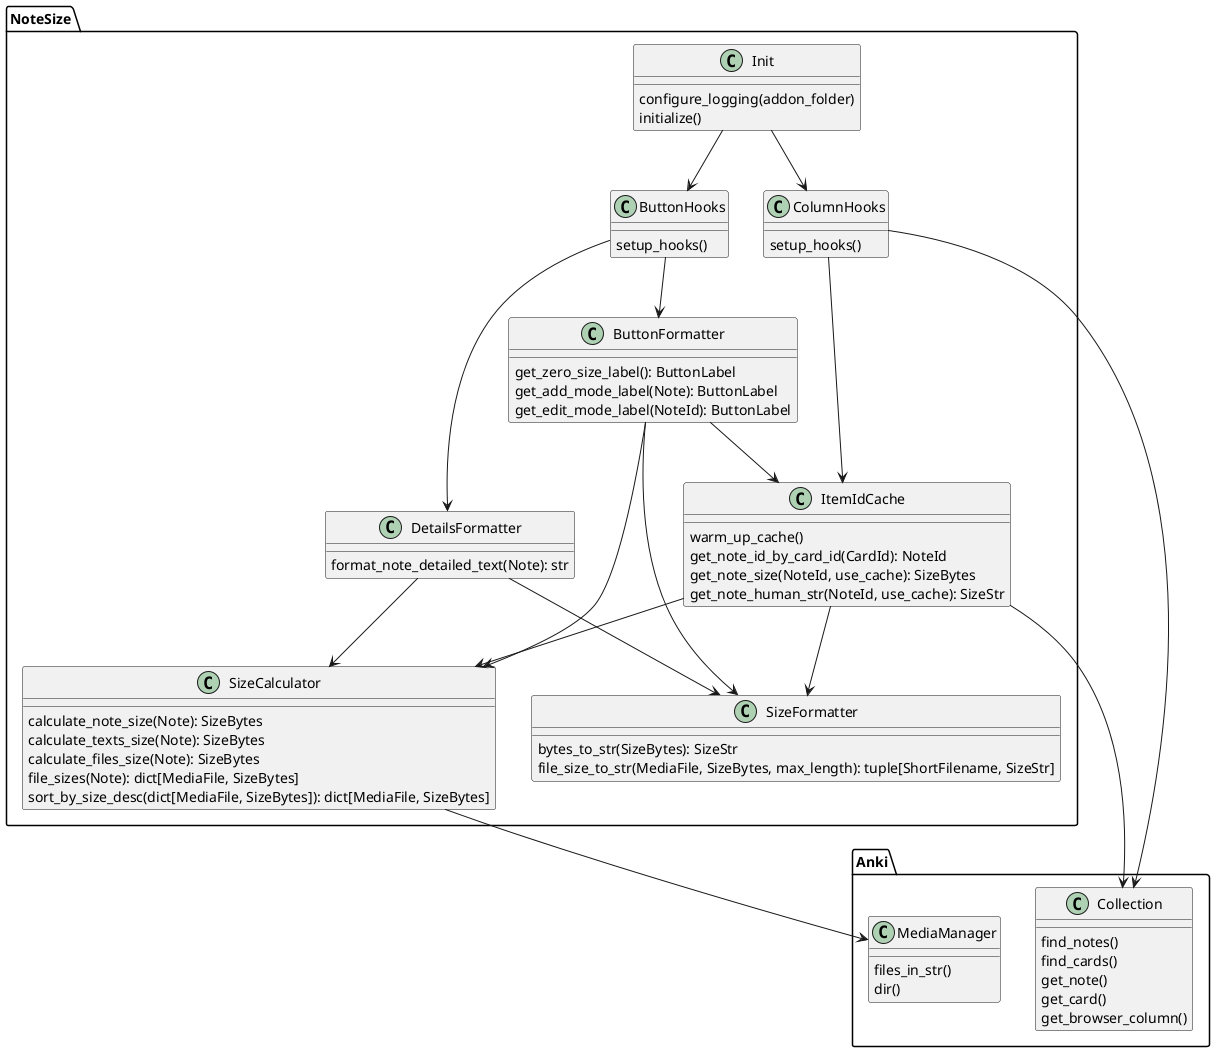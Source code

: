 @startuml
'https://plantuml.com/class-diagram

package Anki {
    class Collection {
        find_notes()
        find_cards()
        get_note()
        get_card()
        get_browser_column()
    }
    class MediaManager {
        files_in_str()
        dir()
    }
}

package NoteSize {
    together {
        class ButtonHooks {
            setup_hooks()
        }
        class ColumnHooks {
            setup_hooks()
        }
    }
    class DetailsFormatter {
        format_note_detailed_text(Note): str
    }
    class ButtonFormatter {
        get_zero_size_label(): ButtonLabel
        get_add_mode_label(Note): ButtonLabel
        get_edit_mode_label(NoteId): ButtonLabel
    }
    class SizeCalculator {
        calculate_note_size(Note): SizeBytes
        calculate_texts_size(Note): SizeBytes
        calculate_files_size(Note): SizeBytes
        file_sizes(Note): dict[MediaFile, SizeBytes]
        sort_by_size_desc(dict[MediaFile, SizeBytes]): dict[MediaFile, SizeBytes]
    }
    class SizeFormatter {
        bytes_to_str(SizeBytes): SizeStr
        file_size_to_str(MediaFile, SizeBytes, max_length): tuple[ShortFilename, SizeStr]
    }
    class ItemIdCache {
        warm_up_cache()
        get_note_id_by_card_id(CardId): NoteId
        get_note_size(NoteId, use_cache): SizeBytes
        get_note_human_str(NoteId, use_cache): SizeStr
    }
    class Init {
        configure_logging(addon_folder)
        initialize()
    }
}

Init --> ColumnHooks
Init --> ButtonHooks

ButtonHooks --> ButtonFormatter
ButtonHooks --> DetailsFormatter

ButtonFormatter --> ItemIdCache
ButtonFormatter --> SizeCalculator
ButtonFormatter --> SizeFormatter

DetailsFormatter --> SizeFormatter
DetailsFormatter --> SizeCalculator

SizeCalculator --> MediaManager

ColumnHooks --> Collection
ColumnHooks --> ItemIdCache

ItemIdCache --> Collection
ItemIdCache --> SizeCalculator
ItemIdCache --> SizeFormatter


@enduml